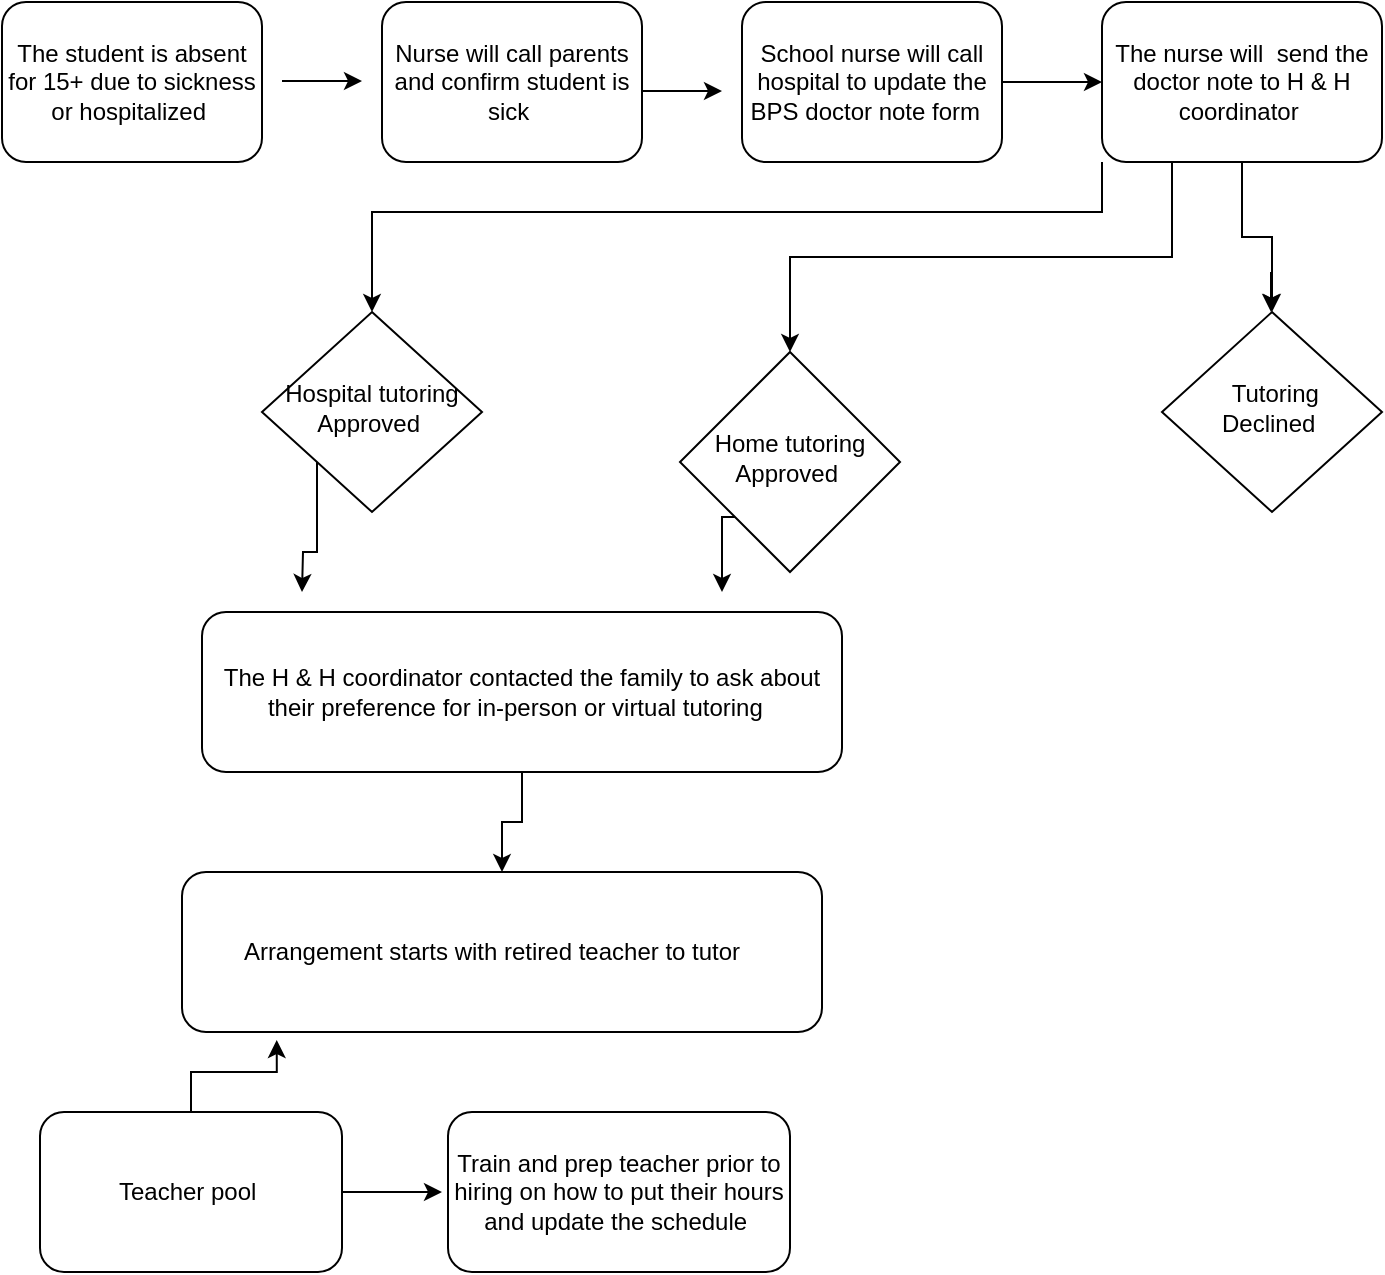 <mxfile version="24.2.5" type="device">
  <diagram id="C5RBs43oDa-KdzZeNtuy" name="Page-1">
    <mxGraphModel dx="1050" dy="530" grid="1" gridSize="10" guides="1" tooltips="1" connect="1" arrows="1" fold="1" page="1" pageScale="1" pageWidth="827" pageHeight="1169" math="0" shadow="0">
      <root>
        <mxCell id="WIyWlLk6GJQsqaUBKTNV-0" />
        <mxCell id="WIyWlLk6GJQsqaUBKTNV-1" parent="WIyWlLk6GJQsqaUBKTNV-0" />
        <mxCell id="Wy14jhqLZ0qC8t5VqdQV-31" style="edgeStyle=orthogonalEdgeStyle;rounded=0;orthogonalLoop=1;jettySize=auto;html=1;" edge="1" parent="WIyWlLk6GJQsqaUBKTNV-1" source="WIyWlLk6GJQsqaUBKTNV-3" target="Wy14jhqLZ0qC8t5VqdQV-17">
          <mxGeometry relative="1" as="geometry" />
        </mxCell>
        <mxCell id="Wy14jhqLZ0qC8t5VqdQV-48" style="edgeStyle=orthogonalEdgeStyle;rounded=0;orthogonalLoop=1;jettySize=auto;html=1;exitX=0.25;exitY=1;exitDx=0;exitDy=0;" edge="1" parent="WIyWlLk6GJQsqaUBKTNV-1" source="WIyWlLk6GJQsqaUBKTNV-3" target="WIyWlLk6GJQsqaUBKTNV-6">
          <mxGeometry relative="1" as="geometry" />
        </mxCell>
        <mxCell id="Wy14jhqLZ0qC8t5VqdQV-50" style="edgeStyle=orthogonalEdgeStyle;rounded=0;orthogonalLoop=1;jettySize=auto;html=1;exitX=0;exitY=1;exitDx=0;exitDy=0;entryX=0.5;entryY=0;entryDx=0;entryDy=0;" edge="1" parent="WIyWlLk6GJQsqaUBKTNV-1" source="WIyWlLk6GJQsqaUBKTNV-3" target="Wy14jhqLZ0qC8t5VqdQV-27">
          <mxGeometry relative="1" as="geometry">
            <Array as="points">
              <mxPoint x="570" y="200" />
              <mxPoint x="205" y="200" />
            </Array>
          </mxGeometry>
        </mxCell>
        <mxCell id="WIyWlLk6GJQsqaUBKTNV-3" value="The nurse will&amp;nbsp; send the doctor note to H &amp;amp; H coordinator&amp;nbsp;" style="rounded=1;whiteSpace=wrap;html=1;fontSize=12;glass=0;strokeWidth=1;shadow=0;" parent="WIyWlLk6GJQsqaUBKTNV-1" vertex="1">
          <mxGeometry x="570" y="95" width="140" height="80" as="geometry" />
        </mxCell>
        <mxCell id="Wy14jhqLZ0qC8t5VqdQV-45" style="edgeStyle=orthogonalEdgeStyle;rounded=0;orthogonalLoop=1;jettySize=auto;html=1;exitX=0;exitY=1;exitDx=0;exitDy=0;" edge="1" parent="WIyWlLk6GJQsqaUBKTNV-1" source="WIyWlLk6GJQsqaUBKTNV-6">
          <mxGeometry relative="1" as="geometry">
            <mxPoint x="380" y="390" as="targetPoint" />
          </mxGeometry>
        </mxCell>
        <mxCell id="WIyWlLk6GJQsqaUBKTNV-6" value="Home tutoring Approved&amp;nbsp;" style="rhombus;whiteSpace=wrap;html=1;shadow=0;fontFamily=Helvetica;fontSize=12;align=center;strokeWidth=1;spacing=6;spacingTop=-4;" parent="WIyWlLk6GJQsqaUBKTNV-1" vertex="1">
          <mxGeometry x="359" y="270" width="110" height="110" as="geometry" />
        </mxCell>
        <mxCell id="Wy14jhqLZ0qC8t5VqdQV-1" value="The student is absent for 15+ due to sickness or hospitalized&amp;nbsp;" style="rounded=1;whiteSpace=wrap;html=1;fontSize=12;glass=0;strokeWidth=1;shadow=0;" vertex="1" parent="WIyWlLk6GJQsqaUBKTNV-1">
          <mxGeometry x="20" y="95" width="130" height="80" as="geometry" />
        </mxCell>
        <mxCell id="Wy14jhqLZ0qC8t5VqdQV-2" value="Nurse will call parents and confirm student is sick&amp;nbsp;" style="rounded=1;whiteSpace=wrap;html=1;fontSize=12;glass=0;strokeWidth=1;shadow=0;" vertex="1" parent="WIyWlLk6GJQsqaUBKTNV-1">
          <mxGeometry x="210" y="95" width="130" height="80" as="geometry" />
        </mxCell>
        <mxCell id="Wy14jhqLZ0qC8t5VqdQV-18" value="" style="edgeStyle=orthogonalEdgeStyle;rounded=0;orthogonalLoop=1;jettySize=auto;html=1;" edge="1" parent="WIyWlLk6GJQsqaUBKTNV-1" source="Wy14jhqLZ0qC8t5VqdQV-4" target="WIyWlLk6GJQsqaUBKTNV-3">
          <mxGeometry relative="1" as="geometry" />
        </mxCell>
        <mxCell id="Wy14jhqLZ0qC8t5VqdQV-4" value="School nurse will call hospital to update the BPS doctor note form&amp;nbsp;&amp;nbsp;" style="rounded=1;whiteSpace=wrap;html=1;fontSize=12;glass=0;strokeWidth=1;shadow=0;" vertex="1" parent="WIyWlLk6GJQsqaUBKTNV-1">
          <mxGeometry x="390" y="95" width="130" height="80" as="geometry" />
        </mxCell>
        <mxCell id="Wy14jhqLZ0qC8t5VqdQV-14" value="" style="endArrow=classic;html=1;rounded=0;" edge="1" parent="WIyWlLk6GJQsqaUBKTNV-1">
          <mxGeometry width="50" height="50" relative="1" as="geometry">
            <mxPoint x="160" y="134.5" as="sourcePoint" />
            <mxPoint x="200" y="134.5" as="targetPoint" />
          </mxGeometry>
        </mxCell>
        <mxCell id="Wy14jhqLZ0qC8t5VqdQV-15" value="" style="endArrow=classic;html=1;rounded=0;" edge="1" parent="WIyWlLk6GJQsqaUBKTNV-1">
          <mxGeometry width="50" height="50" relative="1" as="geometry">
            <mxPoint x="340" y="139.5" as="sourcePoint" />
            <mxPoint x="380" y="139.5" as="targetPoint" />
          </mxGeometry>
        </mxCell>
        <mxCell id="Wy14jhqLZ0qC8t5VqdQV-17" value="&amp;nbsp;Tutoring Declined&amp;nbsp;" style="rhombus;whiteSpace=wrap;html=1;shadow=0;fontFamily=Helvetica;fontSize=12;align=center;strokeWidth=1;spacing=6;spacingTop=-4;" vertex="1" parent="WIyWlLk6GJQsqaUBKTNV-1">
          <mxGeometry x="600" y="250" width="110" height="100" as="geometry" />
        </mxCell>
        <mxCell id="Wy14jhqLZ0qC8t5VqdQV-46" style="edgeStyle=orthogonalEdgeStyle;rounded=0;orthogonalLoop=1;jettySize=auto;html=1;exitX=0;exitY=1;exitDx=0;exitDy=0;" edge="1" parent="WIyWlLk6GJQsqaUBKTNV-1" source="Wy14jhqLZ0qC8t5VqdQV-27">
          <mxGeometry relative="1" as="geometry">
            <mxPoint x="170" y="390" as="targetPoint" />
          </mxGeometry>
        </mxCell>
        <mxCell id="Wy14jhqLZ0qC8t5VqdQV-27" value="Hospital tutoring Approved&amp;nbsp;" style="rhombus;whiteSpace=wrap;html=1;shadow=0;fontFamily=Helvetica;fontSize=12;align=center;strokeWidth=1;spacing=6;spacingTop=-4;" vertex="1" parent="WIyWlLk6GJQsqaUBKTNV-1">
          <mxGeometry x="150" y="250" width="110" height="100" as="geometry" />
        </mxCell>
        <mxCell id="Wy14jhqLZ0qC8t5VqdQV-28" value="" style="endArrow=classic;html=1;rounded=0;" edge="1" parent="WIyWlLk6GJQsqaUBKTNV-1">
          <mxGeometry width="50" height="50" relative="1" as="geometry">
            <mxPoint x="654.5" y="230" as="sourcePoint" />
            <mxPoint x="654.5" y="250" as="targetPoint" />
          </mxGeometry>
        </mxCell>
        <mxCell id="Wy14jhqLZ0qC8t5VqdQV-56" style="edgeStyle=orthogonalEdgeStyle;rounded=0;orthogonalLoop=1;jettySize=auto;html=1;exitX=0.5;exitY=1;exitDx=0;exitDy=0;entryX=0.5;entryY=0;entryDx=0;entryDy=0;" edge="1" parent="WIyWlLk6GJQsqaUBKTNV-1" source="Wy14jhqLZ0qC8t5VqdQV-39" target="Wy14jhqLZ0qC8t5VqdQV-54">
          <mxGeometry relative="1" as="geometry" />
        </mxCell>
        <mxCell id="Wy14jhqLZ0qC8t5VqdQV-39" value="The H &amp;amp; H coordinator contacted the family to ask about their preference for in-person or virtual tutoring&amp;nbsp;&amp;nbsp;" style="rounded=1;whiteSpace=wrap;html=1;fontSize=12;glass=0;strokeWidth=1;shadow=0;" vertex="1" parent="WIyWlLk6GJQsqaUBKTNV-1">
          <mxGeometry x="120" y="400" width="320" height="80" as="geometry" />
        </mxCell>
        <mxCell id="Wy14jhqLZ0qC8t5VqdQV-55" style="edgeStyle=orthogonalEdgeStyle;rounded=0;orthogonalLoop=1;jettySize=auto;html=1;" edge="1" parent="WIyWlLk6GJQsqaUBKTNV-1" source="Wy14jhqLZ0qC8t5VqdQV-51">
          <mxGeometry relative="1" as="geometry">
            <mxPoint x="240" y="690" as="targetPoint" />
          </mxGeometry>
        </mxCell>
        <mxCell id="Wy14jhqLZ0qC8t5VqdQV-51" value="Teacher pool&amp;nbsp;" style="rounded=1;whiteSpace=wrap;html=1;fontSize=12;glass=0;strokeWidth=1;shadow=0;" vertex="1" parent="WIyWlLk6GJQsqaUBKTNV-1">
          <mxGeometry x="39" y="650" width="151" height="80" as="geometry" />
        </mxCell>
        <mxCell id="Wy14jhqLZ0qC8t5VqdQV-53" value="Train and prep teacher prior to hiring on how to put their hours and update the schedule&amp;nbsp;" style="rounded=1;whiteSpace=wrap;html=1;fontSize=12;glass=0;strokeWidth=1;shadow=0;" vertex="1" parent="WIyWlLk6GJQsqaUBKTNV-1">
          <mxGeometry x="243" y="650" width="171" height="80" as="geometry" />
        </mxCell>
        <mxCell id="Wy14jhqLZ0qC8t5VqdQV-54" value="Arrangement starts with retired teacher to tutor&amp;nbsp; &amp;nbsp;" style="rounded=1;whiteSpace=wrap;html=1;fontSize=12;glass=0;strokeWidth=1;shadow=0;" vertex="1" parent="WIyWlLk6GJQsqaUBKTNV-1">
          <mxGeometry x="110" y="530" width="320" height="80" as="geometry" />
        </mxCell>
        <mxCell id="Wy14jhqLZ0qC8t5VqdQV-58" style="edgeStyle=orthogonalEdgeStyle;rounded=0;orthogonalLoop=1;jettySize=auto;html=1;exitX=0.5;exitY=0;exitDx=0;exitDy=0;entryX=0.148;entryY=1.05;entryDx=0;entryDy=0;entryPerimeter=0;" edge="1" parent="WIyWlLk6GJQsqaUBKTNV-1" source="Wy14jhqLZ0qC8t5VqdQV-51" target="Wy14jhqLZ0qC8t5VqdQV-54">
          <mxGeometry relative="1" as="geometry" />
        </mxCell>
      </root>
    </mxGraphModel>
  </diagram>
</mxfile>
